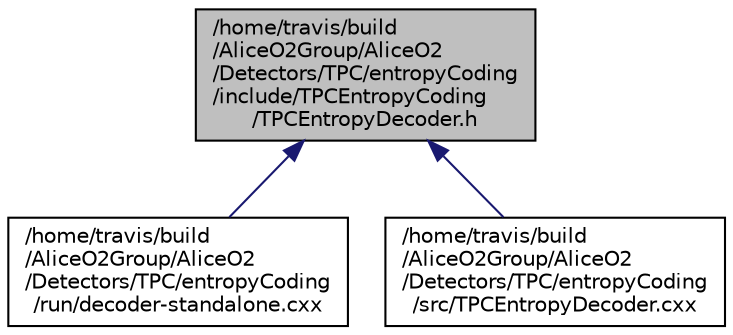 digraph "/home/travis/build/AliceO2Group/AliceO2/Detectors/TPC/entropyCoding/include/TPCEntropyCoding/TPCEntropyDecoder.h"
{
 // INTERACTIVE_SVG=YES
  bgcolor="transparent";
  edge [fontname="Helvetica",fontsize="10",labelfontname="Helvetica",labelfontsize="10"];
  node [fontname="Helvetica",fontsize="10",shape=record];
  Node33 [label="/home/travis/build\l/AliceO2Group/AliceO2\l/Detectors/TPC/entropyCoding\l/include/TPCEntropyCoding\l/TPCEntropyDecoder.h",height=0.2,width=0.4,color="black", fillcolor="grey75", style="filled", fontcolor="black"];
  Node33 -> Node34 [dir="back",color="midnightblue",fontsize="10",style="solid",fontname="Helvetica"];
  Node34 [label="/home/travis/build\l/AliceO2Group/AliceO2\l/Detectors/TPC/entropyCoding\l/run/decoder-standalone.cxx",height=0.2,width=0.4,color="black",URL="$d7/d1e/decoder-standalone_8cxx.html",tooltip="standalone rans decoder for TPC compressed clusters "];
  Node33 -> Node35 [dir="back",color="midnightblue",fontsize="10",style="solid",fontname="Helvetica"];
  Node35 [label="/home/travis/build\l/AliceO2Group/AliceO2\l/Detectors/TPC/entropyCoding\l/src/TPCEntropyDecoder.cxx",height=0.2,width=0.4,color="black",URL="$d1/d75/TPCEntropyDecoder_8cxx.html"];
}
